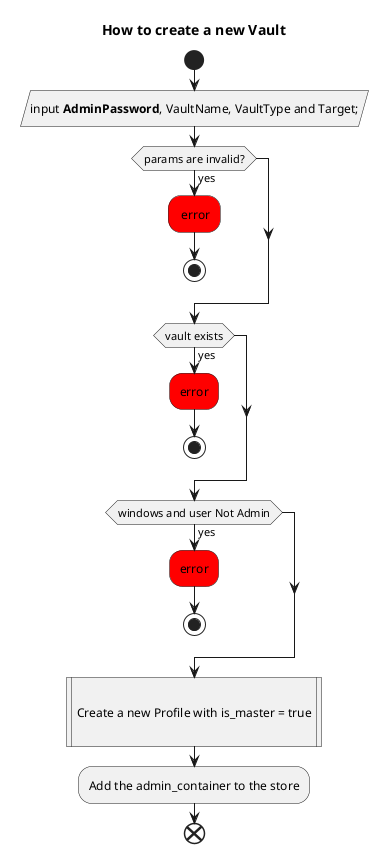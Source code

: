 @startuml New Vault
title How to create a new Vault

start
:input **AdminPassword**, VaultName, VaultType and Target;/
if (params are invalid?) then (yes)
    #red: error;
    stop
endif
if (vault exists) then (yes)
    #red:error;
    stop
endif
if (windows and user Not Admin) then (yes)
    #red:error;
    stop
endif

:
Create a new Profile with is_master = true
|

:Add the admin_container to the store;
end
@enduml